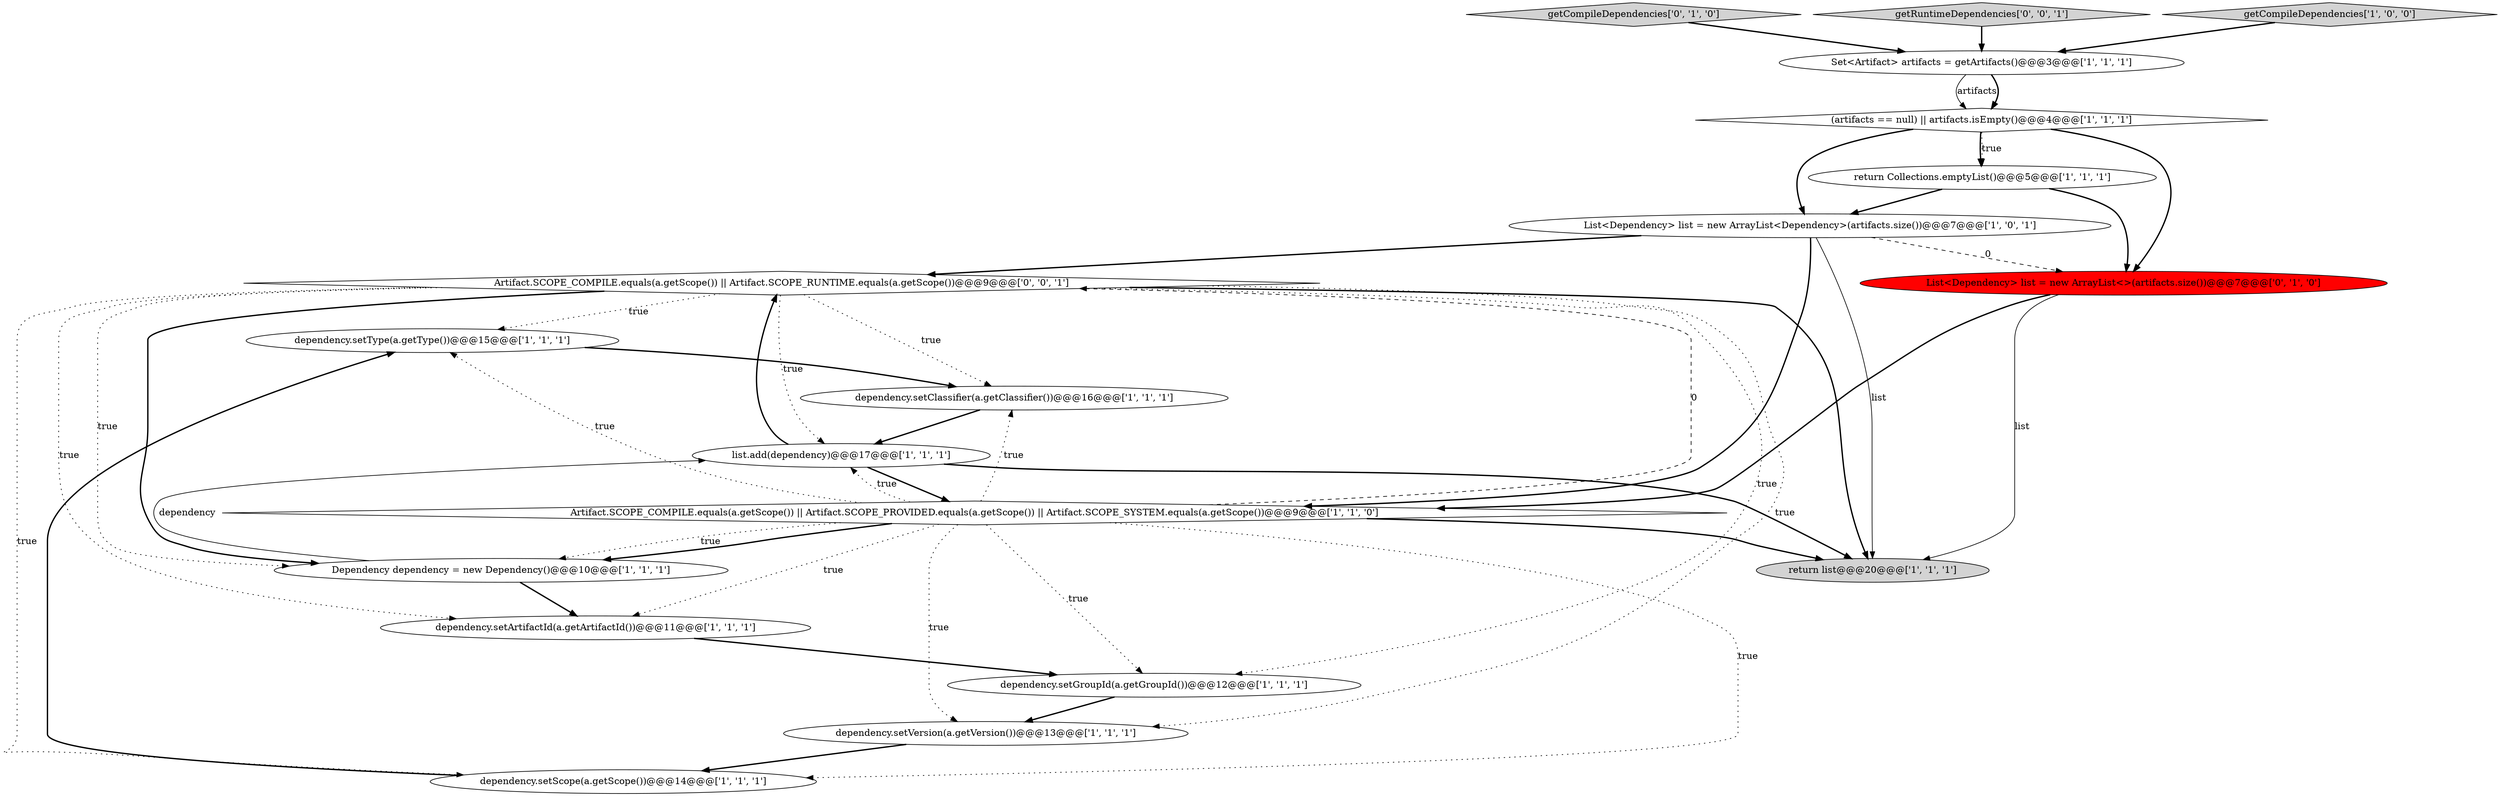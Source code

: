 digraph {
1 [style = filled, label = "return list@@@20@@@['1', '1', '1']", fillcolor = lightgray, shape = ellipse image = "AAA0AAABBB1BBB"];
9 [style = filled, label = "(artifacts == null) || artifacts.isEmpty()@@@4@@@['1', '1', '1']", fillcolor = white, shape = diamond image = "AAA0AAABBB1BBB"];
10 [style = filled, label = "Set<Artifact> artifacts = getArtifacts()@@@3@@@['1', '1', '1']", fillcolor = white, shape = ellipse image = "AAA0AAABBB1BBB"];
16 [style = filled, label = "getCompileDependencies['0', '1', '0']", fillcolor = lightgray, shape = diamond image = "AAA0AAABBB2BBB"];
14 [style = filled, label = "dependency.setType(a.getType())@@@15@@@['1', '1', '1']", fillcolor = white, shape = ellipse image = "AAA0AAABBB1BBB"];
17 [style = filled, label = "getRuntimeDependencies['0', '0', '1']", fillcolor = lightgray, shape = diamond image = "AAA0AAABBB3BBB"];
5 [style = filled, label = "dependency.setGroupId(a.getGroupId())@@@12@@@['1', '1', '1']", fillcolor = white, shape = ellipse image = "AAA0AAABBB1BBB"];
8 [style = filled, label = "dependency.setArtifactId(a.getArtifactId())@@@11@@@['1', '1', '1']", fillcolor = white, shape = ellipse image = "AAA0AAABBB1BBB"];
18 [style = filled, label = "Artifact.SCOPE_COMPILE.equals(a.getScope()) || Artifact.SCOPE_RUNTIME.equals(a.getScope())@@@9@@@['0', '0', '1']", fillcolor = white, shape = diamond image = "AAA0AAABBB3BBB"];
4 [style = filled, label = "list.add(dependency)@@@17@@@['1', '1', '1']", fillcolor = white, shape = ellipse image = "AAA0AAABBB1BBB"];
2 [style = filled, label = "dependency.setScope(a.getScope())@@@14@@@['1', '1', '1']", fillcolor = white, shape = ellipse image = "AAA0AAABBB1BBB"];
0 [style = filled, label = "Dependency dependency = new Dependency()@@@10@@@['1', '1', '1']", fillcolor = white, shape = ellipse image = "AAA0AAABBB1BBB"];
7 [style = filled, label = "dependency.setClassifier(a.getClassifier())@@@16@@@['1', '1', '1']", fillcolor = white, shape = ellipse image = "AAA0AAABBB1BBB"];
6 [style = filled, label = "dependency.setVersion(a.getVersion())@@@13@@@['1', '1', '1']", fillcolor = white, shape = ellipse image = "AAA0AAABBB1BBB"];
15 [style = filled, label = "List<Dependency> list = new ArrayList<>(artifacts.size())@@@7@@@['0', '1', '0']", fillcolor = red, shape = ellipse image = "AAA1AAABBB2BBB"];
11 [style = filled, label = "List<Dependency> list = new ArrayList<Dependency>(artifacts.size())@@@7@@@['1', '0', '1']", fillcolor = white, shape = ellipse image = "AAA0AAABBB1BBB"];
12 [style = filled, label = "getCompileDependencies['1', '0', '0']", fillcolor = lightgray, shape = diamond image = "AAA0AAABBB1BBB"];
3 [style = filled, label = "return Collections.emptyList()@@@5@@@['1', '1', '1']", fillcolor = white, shape = ellipse image = "AAA0AAABBB1BBB"];
13 [style = filled, label = "Artifact.SCOPE_COMPILE.equals(a.getScope()) || Artifact.SCOPE_PROVIDED.equals(a.getScope()) || Artifact.SCOPE_SYSTEM.equals(a.getScope())@@@9@@@['1', '1', '0']", fillcolor = white, shape = diamond image = "AAA0AAABBB1BBB"];
13->6 [style = dotted, label="true"];
17->10 [style = bold, label=""];
11->1 [style = solid, label="list"];
15->13 [style = bold, label=""];
18->7 [style = dotted, label="true"];
9->11 [style = bold, label=""];
16->10 [style = bold, label=""];
11->15 [style = dashed, label="0"];
4->13 [style = bold, label=""];
3->11 [style = bold, label=""];
13->5 [style = dotted, label="true"];
10->9 [style = solid, label="artifacts"];
3->15 [style = bold, label=""];
4->18 [style = bold, label=""];
13->7 [style = dotted, label="true"];
7->4 [style = bold, label=""];
18->8 [style = dotted, label="true"];
18->14 [style = dotted, label="true"];
13->1 [style = bold, label=""];
11->18 [style = bold, label=""];
14->7 [style = bold, label=""];
18->6 [style = dotted, label="true"];
6->2 [style = bold, label=""];
13->2 [style = dotted, label="true"];
12->10 [style = bold, label=""];
5->6 [style = bold, label=""];
8->5 [style = bold, label=""];
18->1 [style = bold, label=""];
13->0 [style = dotted, label="true"];
13->8 [style = dotted, label="true"];
9->15 [style = bold, label=""];
2->14 [style = bold, label=""];
11->13 [style = bold, label=""];
0->8 [style = bold, label=""];
9->3 [style = bold, label=""];
18->0 [style = dotted, label="true"];
10->9 [style = bold, label=""];
4->1 [style = bold, label=""];
18->5 [style = dotted, label="true"];
15->1 [style = solid, label="list"];
18->4 [style = dotted, label="true"];
13->18 [style = dashed, label="0"];
13->14 [style = dotted, label="true"];
18->0 [style = bold, label=""];
9->3 [style = dotted, label="true"];
13->4 [style = dotted, label="true"];
0->4 [style = solid, label="dependency"];
18->2 [style = dotted, label="true"];
13->0 [style = bold, label=""];
}
